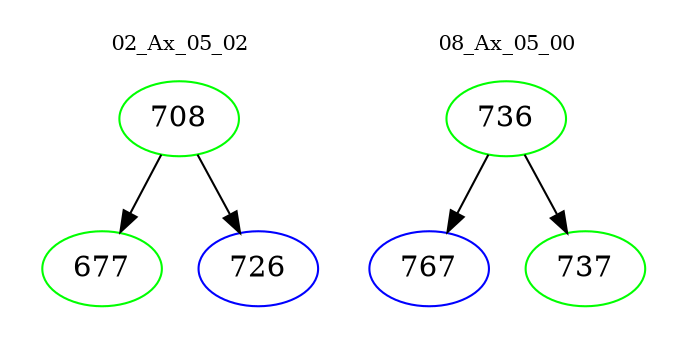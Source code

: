 digraph{
subgraph cluster_0 {
color = white
label = "02_Ax_05_02";
fontsize=10;
T0_708 [label="708", color="green"]
T0_708 -> T0_677 [color="black"]
T0_677 [label="677", color="green"]
T0_708 -> T0_726 [color="black"]
T0_726 [label="726", color="blue"]
}
subgraph cluster_1 {
color = white
label = "08_Ax_05_00";
fontsize=10;
T1_736 [label="736", color="green"]
T1_736 -> T1_767 [color="black"]
T1_767 [label="767", color="blue"]
T1_736 -> T1_737 [color="black"]
T1_737 [label="737", color="green"]
}
}
